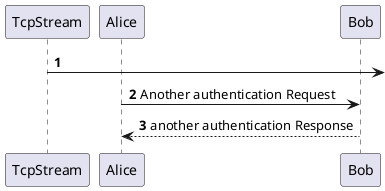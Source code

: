 @startuml
'https://plantuml.com/sequence-diagram

autonumber

TcpStream -> 

Alice -> Bob: Another authentication Request
Alice <-- Bob: another authentication Response
@enduml